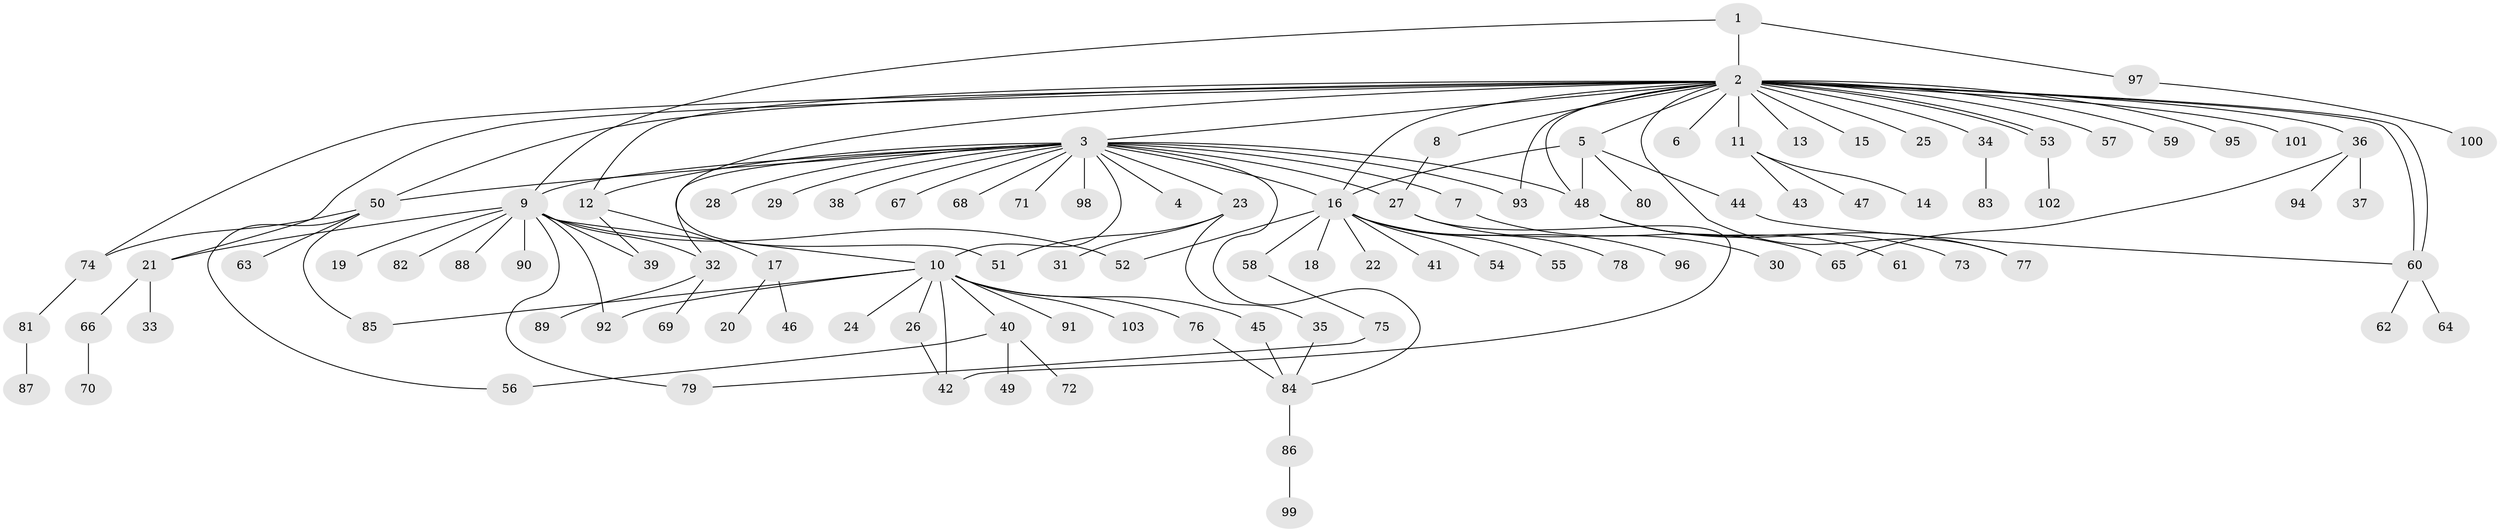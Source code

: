 // coarse degree distribution, {2: 0.25806451612903225, 8: 0.06451612903225806, 1: 0.41935483870967744, 4: 0.06451612903225806, 18: 0.03225806451612903, 3: 0.0967741935483871, 14: 0.03225806451612903, 6: 0.03225806451612903}
// Generated by graph-tools (version 1.1) at 2025/36/03/04/25 23:36:54]
// undirected, 103 vertices, 132 edges
graph export_dot {
  node [color=gray90,style=filled];
  1;
  2;
  3;
  4;
  5;
  6;
  7;
  8;
  9;
  10;
  11;
  12;
  13;
  14;
  15;
  16;
  17;
  18;
  19;
  20;
  21;
  22;
  23;
  24;
  25;
  26;
  27;
  28;
  29;
  30;
  31;
  32;
  33;
  34;
  35;
  36;
  37;
  38;
  39;
  40;
  41;
  42;
  43;
  44;
  45;
  46;
  47;
  48;
  49;
  50;
  51;
  52;
  53;
  54;
  55;
  56;
  57;
  58;
  59;
  60;
  61;
  62;
  63;
  64;
  65;
  66;
  67;
  68;
  69;
  70;
  71;
  72;
  73;
  74;
  75;
  76;
  77;
  78;
  79;
  80;
  81;
  82;
  83;
  84;
  85;
  86;
  87;
  88;
  89;
  90;
  91;
  92;
  93;
  94;
  95;
  96;
  97;
  98;
  99;
  100;
  101;
  102;
  103;
  1 -- 2;
  1 -- 9;
  1 -- 97;
  2 -- 3;
  2 -- 5;
  2 -- 6;
  2 -- 8;
  2 -- 11;
  2 -- 12;
  2 -- 13;
  2 -- 15;
  2 -- 16;
  2 -- 21;
  2 -- 25;
  2 -- 34;
  2 -- 36;
  2 -- 48;
  2 -- 50;
  2 -- 51;
  2 -- 53;
  2 -- 53;
  2 -- 57;
  2 -- 59;
  2 -- 60;
  2 -- 60;
  2 -- 74;
  2 -- 77;
  2 -- 93;
  2 -- 95;
  2 -- 101;
  3 -- 4;
  3 -- 7;
  3 -- 9;
  3 -- 10;
  3 -- 12;
  3 -- 16;
  3 -- 23;
  3 -- 27;
  3 -- 28;
  3 -- 29;
  3 -- 32;
  3 -- 38;
  3 -- 48;
  3 -- 50;
  3 -- 67;
  3 -- 68;
  3 -- 71;
  3 -- 84;
  3 -- 93;
  3 -- 98;
  5 -- 16;
  5 -- 44;
  5 -- 48;
  5 -- 80;
  7 -- 65;
  8 -- 27;
  9 -- 10;
  9 -- 19;
  9 -- 21;
  9 -- 32;
  9 -- 39;
  9 -- 52;
  9 -- 79;
  9 -- 82;
  9 -- 88;
  9 -- 90;
  9 -- 92;
  10 -- 24;
  10 -- 26;
  10 -- 40;
  10 -- 42;
  10 -- 45;
  10 -- 76;
  10 -- 85;
  10 -- 91;
  10 -- 92;
  10 -- 103;
  11 -- 14;
  11 -- 43;
  11 -- 47;
  12 -- 17;
  12 -- 39;
  16 -- 18;
  16 -- 22;
  16 -- 41;
  16 -- 52;
  16 -- 54;
  16 -- 55;
  16 -- 58;
  16 -- 78;
  16 -- 96;
  17 -- 20;
  17 -- 46;
  21 -- 33;
  21 -- 66;
  23 -- 31;
  23 -- 35;
  23 -- 51;
  26 -- 42;
  27 -- 30;
  27 -- 42;
  32 -- 69;
  32 -- 89;
  34 -- 83;
  35 -- 84;
  36 -- 37;
  36 -- 65;
  36 -- 94;
  40 -- 49;
  40 -- 56;
  40 -- 72;
  44 -- 60;
  45 -- 84;
  48 -- 61;
  48 -- 73;
  48 -- 77;
  50 -- 56;
  50 -- 63;
  50 -- 74;
  50 -- 85;
  53 -- 102;
  58 -- 75;
  60 -- 62;
  60 -- 64;
  66 -- 70;
  74 -- 81;
  75 -- 79;
  76 -- 84;
  81 -- 87;
  84 -- 86;
  86 -- 99;
  97 -- 100;
}
